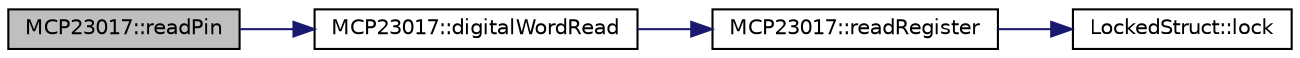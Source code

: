 digraph "MCP23017::readPin"
{
  edge [fontname="Helvetica",fontsize="10",labelfontname="Helvetica",labelfontsize="10"];
  node [fontname="Helvetica",fontsize="10",shape=record];
  rankdir="LR";
  Node61 [label="MCP23017::readPin",height=0.2,width=0.4,color="black", fillcolor="grey75", style="filled", fontcolor="black"];
  Node61 -> Node62 [color="midnightblue",fontsize="10",style="solid",fontname="Helvetica"];
  Node62 [label="MCP23017::digitalWordRead",height=0.2,width=0.4,color="black", fillcolor="white", style="filled",URL="$class_m_c_p23017.html#abd2401da8537875428522c181ecd9769"];
  Node62 -> Node63 [color="midnightblue",fontsize="10",style="solid",fontname="Helvetica"];
  Node63 [label="MCP23017::readRegister",height=0.2,width=0.4,color="black", fillcolor="white", style="filled",URL="$class_m_c_p23017.html#a369951f5ce7e9ae6a338bcf9cc9f10f6"];
  Node63 -> Node64 [color="midnightblue",fontsize="10",style="solid",fontname="Helvetica"];
  Node64 [label="LockedStruct::lock",height=0.2,width=0.4,color="black", fillcolor="white", style="filled",URL="$struct_locked_struct.html#aa207b98a1cd6c569a96e7d1d5565478f",tooltip="Lock this struct. "];
}
